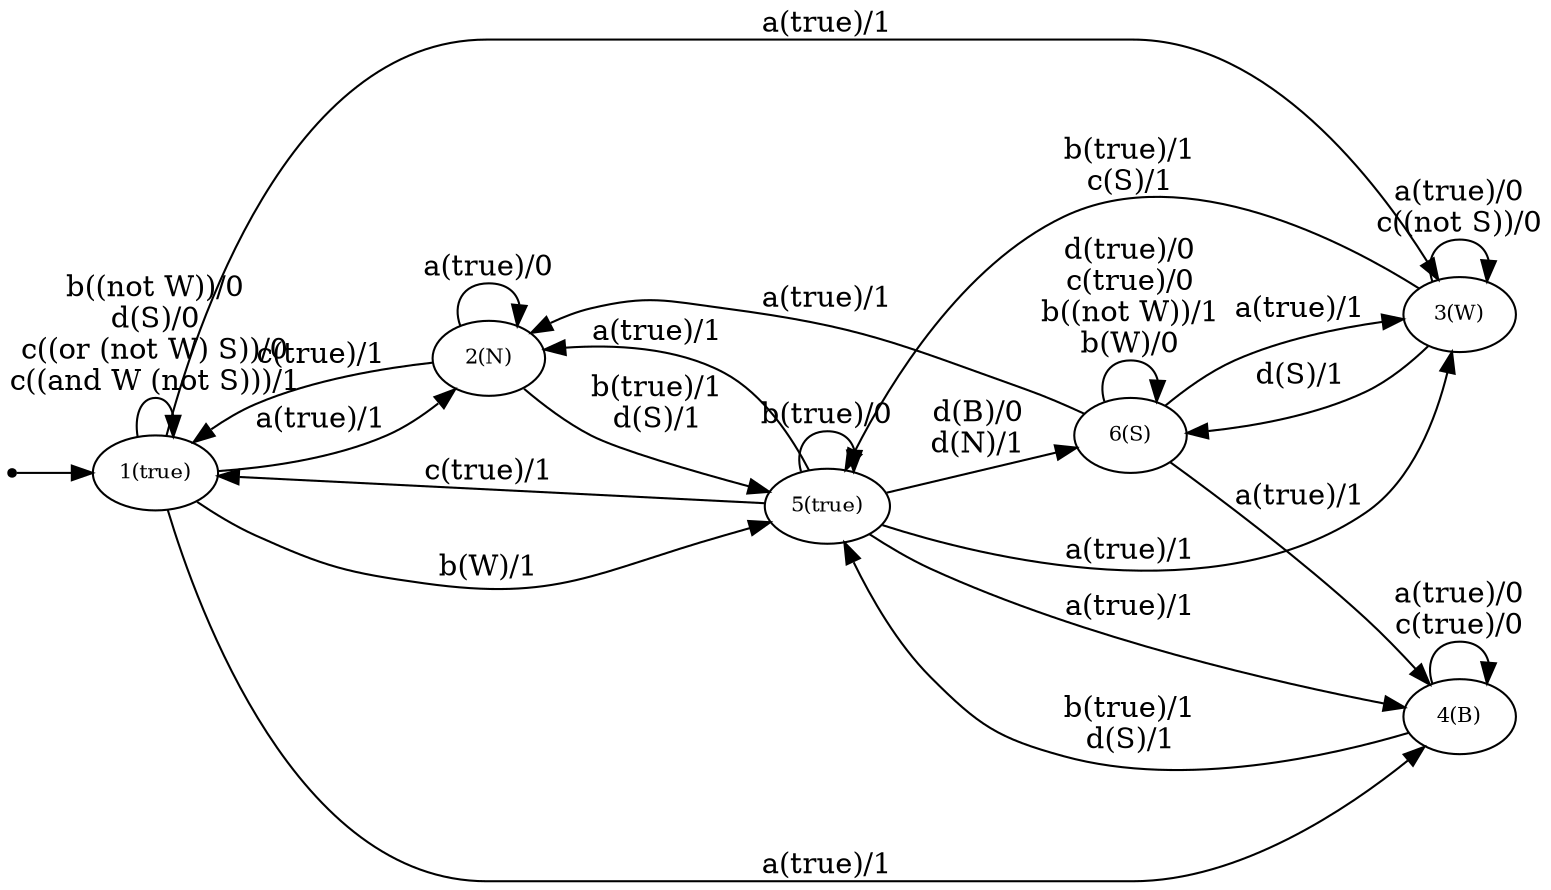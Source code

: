 digraph MefGraph{
	node [fontsize="10"]

                  	rankdir=LR
     i [color=Black, style=filled, fillcolor=black, shape=point];
     i -> 1
	1 [label="1(true)"]
	2 [label="2(N)"]
	3 [label="3(W)"]
	4 [label="4(B)"]
	5 [label="5(true)"]
	6 [label="6(S)"]
	6 -> 6 [label="d(true)/0
c(true)/0
b((not W))/1
b(W)/0"]
	1 -> 1 [label="b((not W))/0
d(S)/0
c((or (not W) S))/0
c((and W (not S)))/1"]
	1 -> 2 [label="a(true)/1"]
	2 -> 1 [label="c(true)/1"]
	1 -> 3 [label="a(true)/1"]
	2 -> 2 [label="a(true)/0"]
	1 -> 4 [label="a(true)/1"]
	1 -> 5 [label="b(W)/1"]
	3 -> 3 [label="a(true)/0
c((not S))/0"]
	5 -> 1 [label="c(true)/1"]
	2 -> 5 [label="b(true)/1
d(S)/1"]
	5 -> 2 [label="a(true)/1"]
	3 -> 5 [label="b(true)/1
c(S)/1"]
	4 -> 4 [label="a(true)/0
c(true)/0"]
	5 -> 3 [label="a(true)/1"]
	6 -> 2 [label="a(true)/1"]
	3 -> 6 [label="d(S)/1"]
	4 -> 5 [label="b(true)/1
d(S)/1"]
	5 -> 4 [label="a(true)/1"]
	6 -> 3 [label="a(true)/1"]
	5 -> 5 [label="b(true)/0"]
	6 -> 4 [label="a(true)/1"]
	5 -> 6 [label="d(B)/0
d(N)/1"]
}